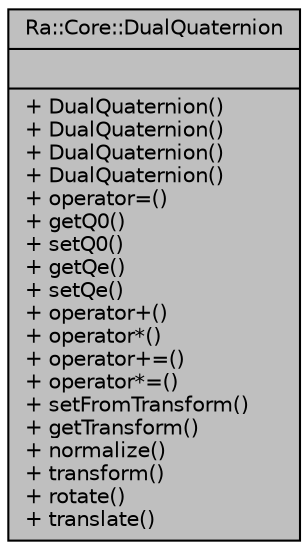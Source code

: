 digraph "Ra::Core::DualQuaternion"
{
 // INTERACTIVE_SVG=YES
 // LATEX_PDF_SIZE
  edge [fontname="Helvetica",fontsize="10",labelfontname="Helvetica",labelfontsize="10"];
  node [fontname="Helvetica",fontsize="10",shape=record];
  Node1 [label="{Ra::Core::DualQuaternion\n||+ DualQuaternion()\l+ DualQuaternion()\l+ DualQuaternion()\l+ DualQuaternion()\l+ operator=()\l+ getQ0()\l+ setQ0()\l+ getQe()\l+ setQe()\l+ operator+()\l+ operator*()\l+ operator+=()\l+ operator*=()\l+ setFromTransform()\l+ getTransform()\l+ normalize()\l+ transform()\l+ rotate()\l+ translate()\l}",height=0.2,width=0.4,color="black", fillcolor="grey75", style="filled", fontcolor="black",tooltip=" "];
}
